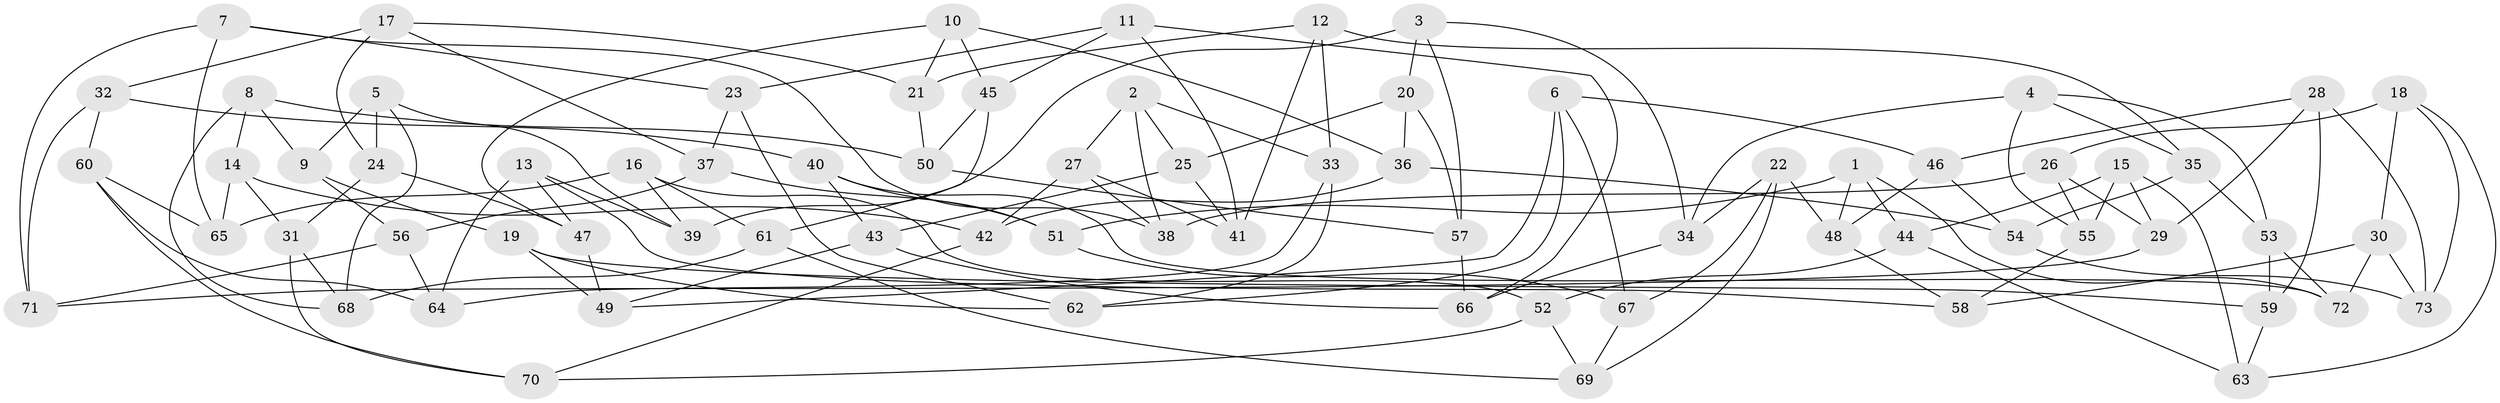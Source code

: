 // coarse degree distribution, {6: 0.4186046511627907, 5: 0.2558139534883721, 4: 0.2558139534883721, 3: 0.06976744186046512}
// Generated by graph-tools (version 1.1) at 2025/24/03/03/25 07:24:23]
// undirected, 73 vertices, 146 edges
graph export_dot {
graph [start="1"]
  node [color=gray90,style=filled];
  1;
  2;
  3;
  4;
  5;
  6;
  7;
  8;
  9;
  10;
  11;
  12;
  13;
  14;
  15;
  16;
  17;
  18;
  19;
  20;
  21;
  22;
  23;
  24;
  25;
  26;
  27;
  28;
  29;
  30;
  31;
  32;
  33;
  34;
  35;
  36;
  37;
  38;
  39;
  40;
  41;
  42;
  43;
  44;
  45;
  46;
  47;
  48;
  49;
  50;
  51;
  52;
  53;
  54;
  55;
  56;
  57;
  58;
  59;
  60;
  61;
  62;
  63;
  64;
  65;
  66;
  67;
  68;
  69;
  70;
  71;
  72;
  73;
  1 -- 51;
  1 -- 48;
  1 -- 72;
  1 -- 44;
  2 -- 25;
  2 -- 27;
  2 -- 38;
  2 -- 33;
  3 -- 39;
  3 -- 57;
  3 -- 20;
  3 -- 34;
  4 -- 34;
  4 -- 55;
  4 -- 35;
  4 -- 53;
  5 -- 68;
  5 -- 9;
  5 -- 24;
  5 -- 39;
  6 -- 67;
  6 -- 49;
  6 -- 46;
  6 -- 62;
  7 -- 38;
  7 -- 65;
  7 -- 71;
  7 -- 23;
  8 -- 68;
  8 -- 50;
  8 -- 9;
  8 -- 14;
  9 -- 56;
  9 -- 19;
  10 -- 21;
  10 -- 45;
  10 -- 36;
  10 -- 47;
  11 -- 66;
  11 -- 45;
  11 -- 41;
  11 -- 23;
  12 -- 41;
  12 -- 21;
  12 -- 35;
  12 -- 33;
  13 -- 64;
  13 -- 58;
  13 -- 39;
  13 -- 47;
  14 -- 31;
  14 -- 65;
  14 -- 42;
  15 -- 63;
  15 -- 44;
  15 -- 29;
  15 -- 55;
  16 -- 52;
  16 -- 65;
  16 -- 39;
  16 -- 61;
  17 -- 21;
  17 -- 37;
  17 -- 24;
  17 -- 32;
  18 -- 73;
  18 -- 63;
  18 -- 26;
  18 -- 30;
  19 -- 59;
  19 -- 62;
  19 -- 49;
  20 -- 36;
  20 -- 57;
  20 -- 25;
  21 -- 50;
  22 -- 69;
  22 -- 67;
  22 -- 48;
  22 -- 34;
  23 -- 62;
  23 -- 37;
  24 -- 31;
  24 -- 47;
  25 -- 43;
  25 -- 41;
  26 -- 29;
  26 -- 55;
  26 -- 38;
  27 -- 41;
  27 -- 42;
  27 -- 38;
  28 -- 73;
  28 -- 46;
  28 -- 59;
  28 -- 29;
  29 -- 71;
  30 -- 73;
  30 -- 72;
  30 -- 58;
  31 -- 68;
  31 -- 70;
  32 -- 60;
  32 -- 40;
  32 -- 71;
  33 -- 62;
  33 -- 64;
  34 -- 66;
  35 -- 53;
  35 -- 54;
  36 -- 42;
  36 -- 54;
  37 -- 56;
  37 -- 51;
  40 -- 43;
  40 -- 72;
  40 -- 51;
  42 -- 70;
  43 -- 49;
  43 -- 66;
  44 -- 52;
  44 -- 63;
  45 -- 61;
  45 -- 50;
  46 -- 54;
  46 -- 48;
  47 -- 49;
  48 -- 58;
  50 -- 57;
  51 -- 67;
  52 -- 70;
  52 -- 69;
  53 -- 59;
  53 -- 72;
  54 -- 73;
  55 -- 58;
  56 -- 64;
  56 -- 71;
  57 -- 66;
  59 -- 63;
  60 -- 70;
  60 -- 64;
  60 -- 65;
  61 -- 68;
  61 -- 69;
  67 -- 69;
}
